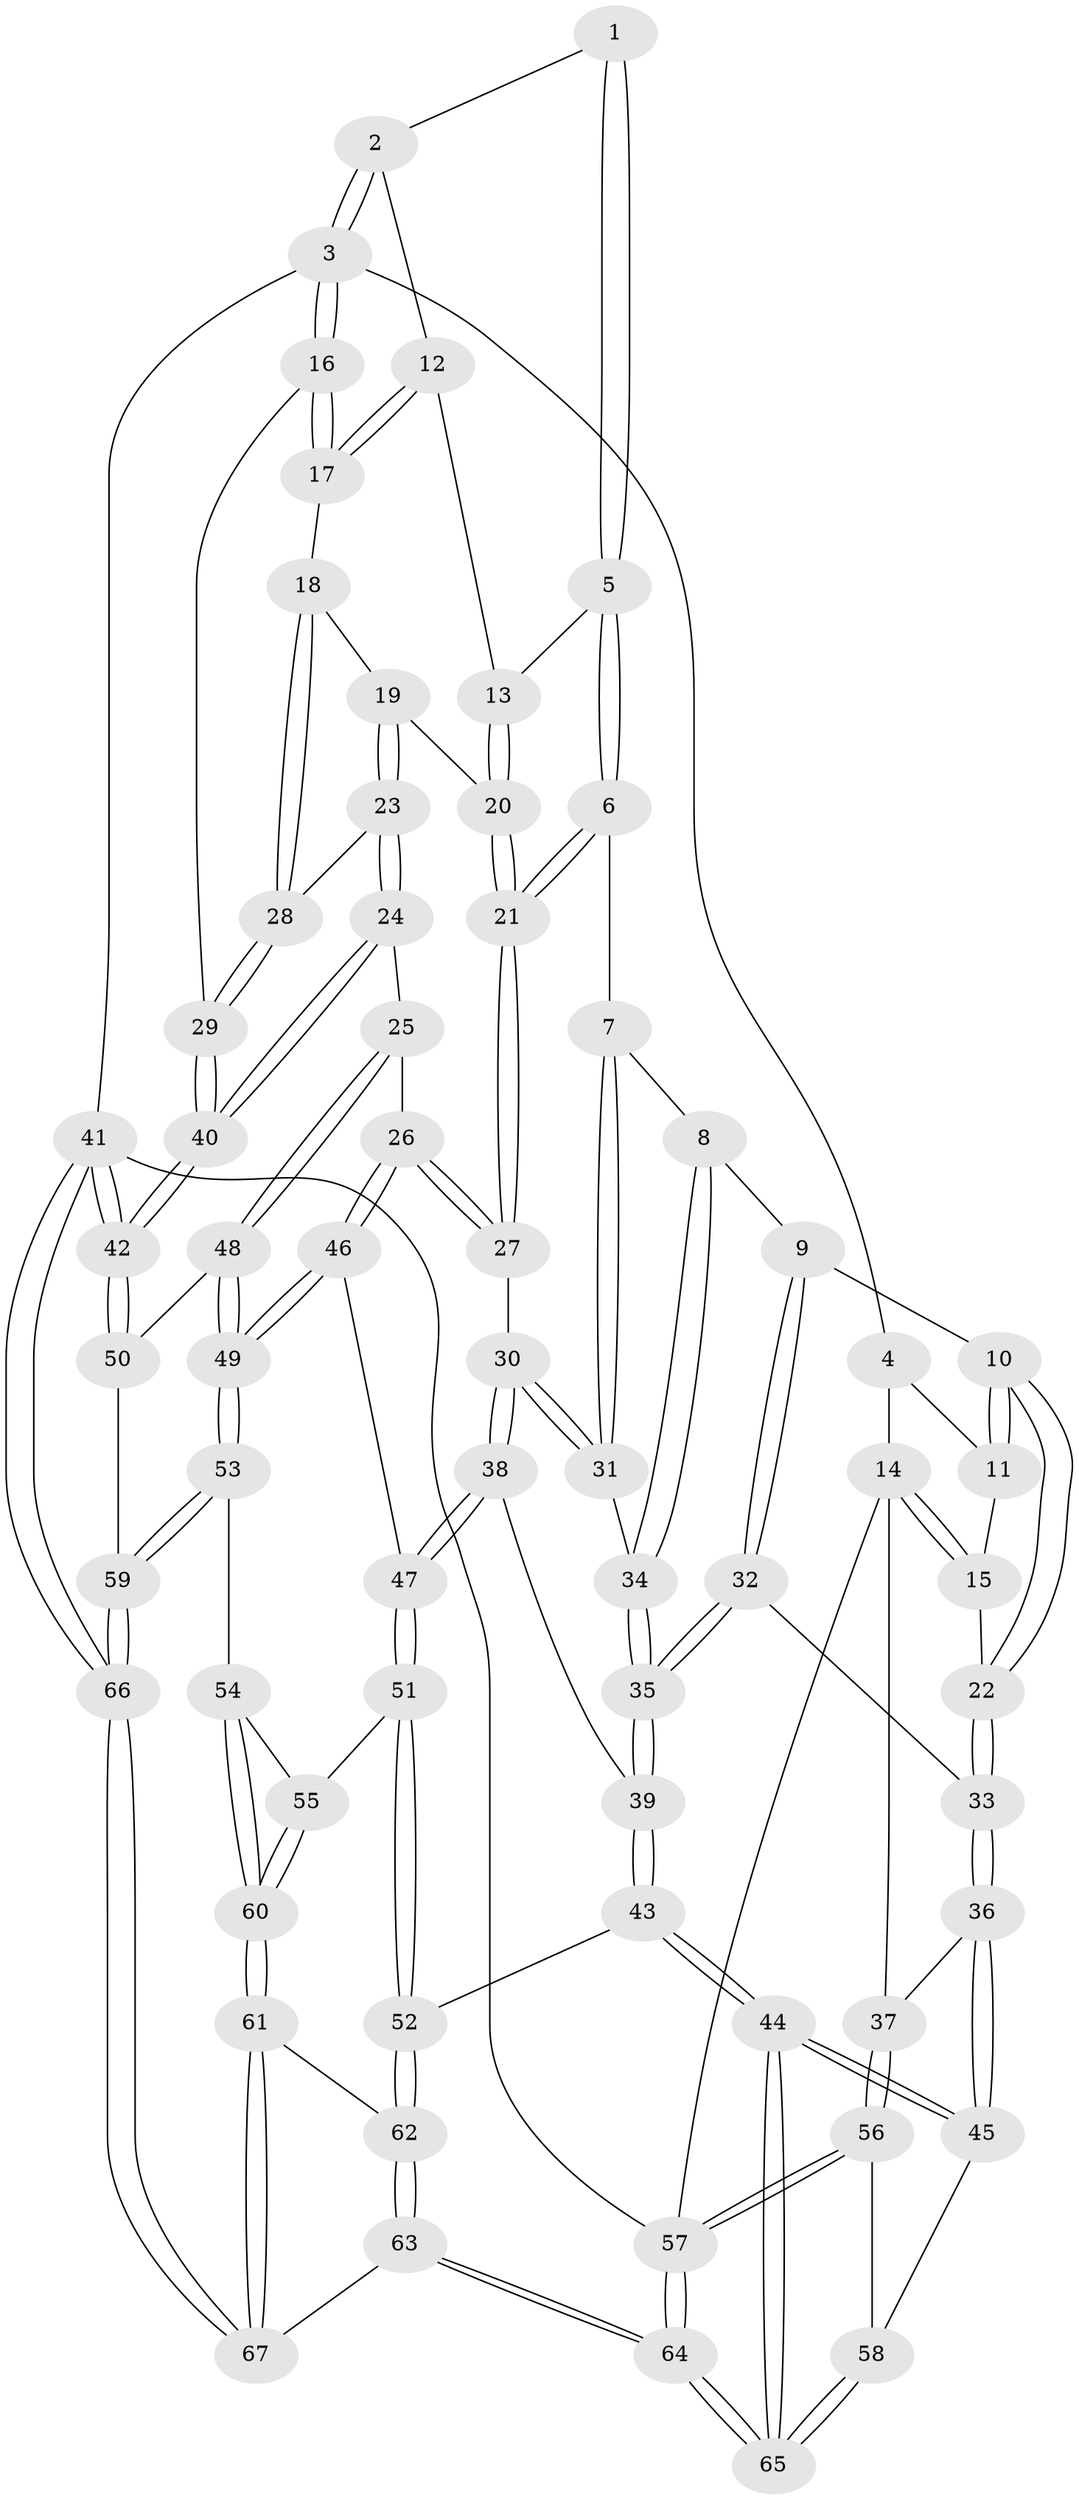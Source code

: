 // coarse degree distribution, {2: 0.09523809523809523, 5: 0.14285714285714285, 3: 0.3333333333333333, 4: 0.42857142857142855}
// Generated by graph-tools (version 1.1) at 2025/38/03/04/25 23:38:32]
// undirected, 67 vertices, 164 edges
graph export_dot {
  node [color=gray90,style=filled];
  1 [pos="+0.5472753183060586+0"];
  2 [pos="+0.8469129519215951+0"];
  3 [pos="+1+0"];
  4 [pos="+0.33812908160296123+0"];
  5 [pos="+0.5218452276933953+0.2510207688853311"];
  6 [pos="+0.48032079709504716+0.3201587170514044"];
  7 [pos="+0.46650583401359663+0.3291320204889176"];
  8 [pos="+0.4390055618446968+0.3361879997946107"];
  9 [pos="+0.4225870871230168+0.3364536114749196"];
  10 [pos="+0.32776567217362623+0.3032453861032862"];
  11 [pos="+0.22161613028021332+0.11162711741662007"];
  12 [pos="+0.8195352777485315+0.16635403917503866"];
  13 [pos="+0.7679814625993201+0.2508340652040566"];
  14 [pos="+0+0.1963337406880059"];
  15 [pos="+0+0.20985054014345733"];
  16 [pos="+1+0.35823766547610847"];
  17 [pos="+0.9732093364452162+0.31441974129007166"];
  18 [pos="+0.9063734509933017+0.3827141095541138"];
  19 [pos="+0.8267268476697494+0.3537970264841535"];
  20 [pos="+0.762888319365943+0.3201303969978269"];
  21 [pos="+0.7114264018144522+0.4214254281658964"];
  22 [pos="+0.17283875685814765+0.43730091555793377"];
  23 [pos="+0.8869785389849676+0.5372881676081742"];
  24 [pos="+0.8796510147194917+0.6211153900901824"];
  25 [pos="+0.8754855812150234+0.6224630769509142"];
  26 [pos="+0.8418857695677082+0.6160560456215012"];
  27 [pos="+0.7320282832980671+0.5608213292529535"];
  28 [pos="+0.9054200402912901+0.41053985814078964"];
  29 [pos="+1+0.4388096554902199"];
  30 [pos="+0.7262738881149222+0.5625340630469998"];
  31 [pos="+0.5637206741925398+0.5178173271425478"];
  32 [pos="+0.30872422466543564+0.6007891645208356"];
  33 [pos="+0.1581905294760857+0.5458207822458027"];
  34 [pos="+0.4595372315467743+0.5798256270938374"];
  35 [pos="+0.39299827538596604+0.6815294259587171"];
  36 [pos="+0+0.6485546740791126"];
  37 [pos="+0+0.6603126356324935"];
  38 [pos="+0.5923160734553448+0.6793140400395824"];
  39 [pos="+0.39330631817423467+0.6823932161510986"];
  40 [pos="+1+0.6128214119590837"];
  41 [pos="+1+1"];
  42 [pos="+1+1"];
  43 [pos="+0.3725567700964578+0.8003165364618492"];
  44 [pos="+0.24877098732434985+0.8642983869110212"];
  45 [pos="+0.22669231244532775+0.8506100517705306"];
  46 [pos="+0.7048289404749115+0.7862178213289137"];
  47 [pos="+0.6282553573891626+0.8093901714205284"];
  48 [pos="+0.8652773475537704+0.8083651994102244"];
  49 [pos="+0.7740183803067326+0.8790061651512167"];
  50 [pos="+0.9086568650485713+0.8679456304377674"];
  51 [pos="+0.6082194378001359+0.8498847290012144"];
  52 [pos="+0.39651567684550887+0.8224116176852831"];
  53 [pos="+0.7432395266106211+0.9444275678111781"];
  54 [pos="+0.7298985973373273+0.9380025326484156"];
  55 [pos="+0.6089714038974244+0.8518349449221153"];
  56 [pos="+0+0.7240490133790588"];
  57 [pos="+0+1"];
  58 [pos="+0.07328628149594284+0.8860357753968047"];
  59 [pos="+0.7948967182346488+1"];
  60 [pos="+0.5676056794178607+0.9815246820892831"];
  61 [pos="+0.5392491315256458+1"];
  62 [pos="+0.3994085092119052+0.830027038745819"];
  63 [pos="+0.3811802491793226+1"];
  64 [pos="+0.09030968849475621+1"];
  65 [pos="+0.10050436962009236+1"];
  66 [pos="+0.8204019523541196+1"];
  67 [pos="+0.5461755701253522+1"];
  1 -- 2;
  1 -- 5;
  1 -- 5;
  2 -- 3;
  2 -- 3;
  2 -- 12;
  3 -- 4;
  3 -- 16;
  3 -- 16;
  3 -- 41;
  4 -- 11;
  4 -- 14;
  5 -- 6;
  5 -- 6;
  5 -- 13;
  6 -- 7;
  6 -- 21;
  6 -- 21;
  7 -- 8;
  7 -- 31;
  7 -- 31;
  8 -- 9;
  8 -- 34;
  8 -- 34;
  9 -- 10;
  9 -- 32;
  9 -- 32;
  10 -- 11;
  10 -- 11;
  10 -- 22;
  10 -- 22;
  11 -- 15;
  12 -- 13;
  12 -- 17;
  12 -- 17;
  13 -- 20;
  13 -- 20;
  14 -- 15;
  14 -- 15;
  14 -- 37;
  14 -- 57;
  15 -- 22;
  16 -- 17;
  16 -- 17;
  16 -- 29;
  17 -- 18;
  18 -- 19;
  18 -- 28;
  18 -- 28;
  19 -- 20;
  19 -- 23;
  19 -- 23;
  20 -- 21;
  20 -- 21;
  21 -- 27;
  21 -- 27;
  22 -- 33;
  22 -- 33;
  23 -- 24;
  23 -- 24;
  23 -- 28;
  24 -- 25;
  24 -- 40;
  24 -- 40;
  25 -- 26;
  25 -- 48;
  25 -- 48;
  26 -- 27;
  26 -- 27;
  26 -- 46;
  26 -- 46;
  27 -- 30;
  28 -- 29;
  28 -- 29;
  29 -- 40;
  29 -- 40;
  30 -- 31;
  30 -- 31;
  30 -- 38;
  30 -- 38;
  31 -- 34;
  32 -- 33;
  32 -- 35;
  32 -- 35;
  33 -- 36;
  33 -- 36;
  34 -- 35;
  34 -- 35;
  35 -- 39;
  35 -- 39;
  36 -- 37;
  36 -- 45;
  36 -- 45;
  37 -- 56;
  37 -- 56;
  38 -- 39;
  38 -- 47;
  38 -- 47;
  39 -- 43;
  39 -- 43;
  40 -- 42;
  40 -- 42;
  41 -- 42;
  41 -- 42;
  41 -- 66;
  41 -- 66;
  41 -- 57;
  42 -- 50;
  42 -- 50;
  43 -- 44;
  43 -- 44;
  43 -- 52;
  44 -- 45;
  44 -- 45;
  44 -- 65;
  44 -- 65;
  45 -- 58;
  46 -- 47;
  46 -- 49;
  46 -- 49;
  47 -- 51;
  47 -- 51;
  48 -- 49;
  48 -- 49;
  48 -- 50;
  49 -- 53;
  49 -- 53;
  50 -- 59;
  51 -- 52;
  51 -- 52;
  51 -- 55;
  52 -- 62;
  52 -- 62;
  53 -- 54;
  53 -- 59;
  53 -- 59;
  54 -- 55;
  54 -- 60;
  54 -- 60;
  55 -- 60;
  55 -- 60;
  56 -- 57;
  56 -- 57;
  56 -- 58;
  57 -- 64;
  57 -- 64;
  58 -- 65;
  58 -- 65;
  59 -- 66;
  59 -- 66;
  60 -- 61;
  60 -- 61;
  61 -- 62;
  61 -- 67;
  61 -- 67;
  62 -- 63;
  62 -- 63;
  63 -- 64;
  63 -- 64;
  63 -- 67;
  64 -- 65;
  64 -- 65;
  66 -- 67;
  66 -- 67;
}
